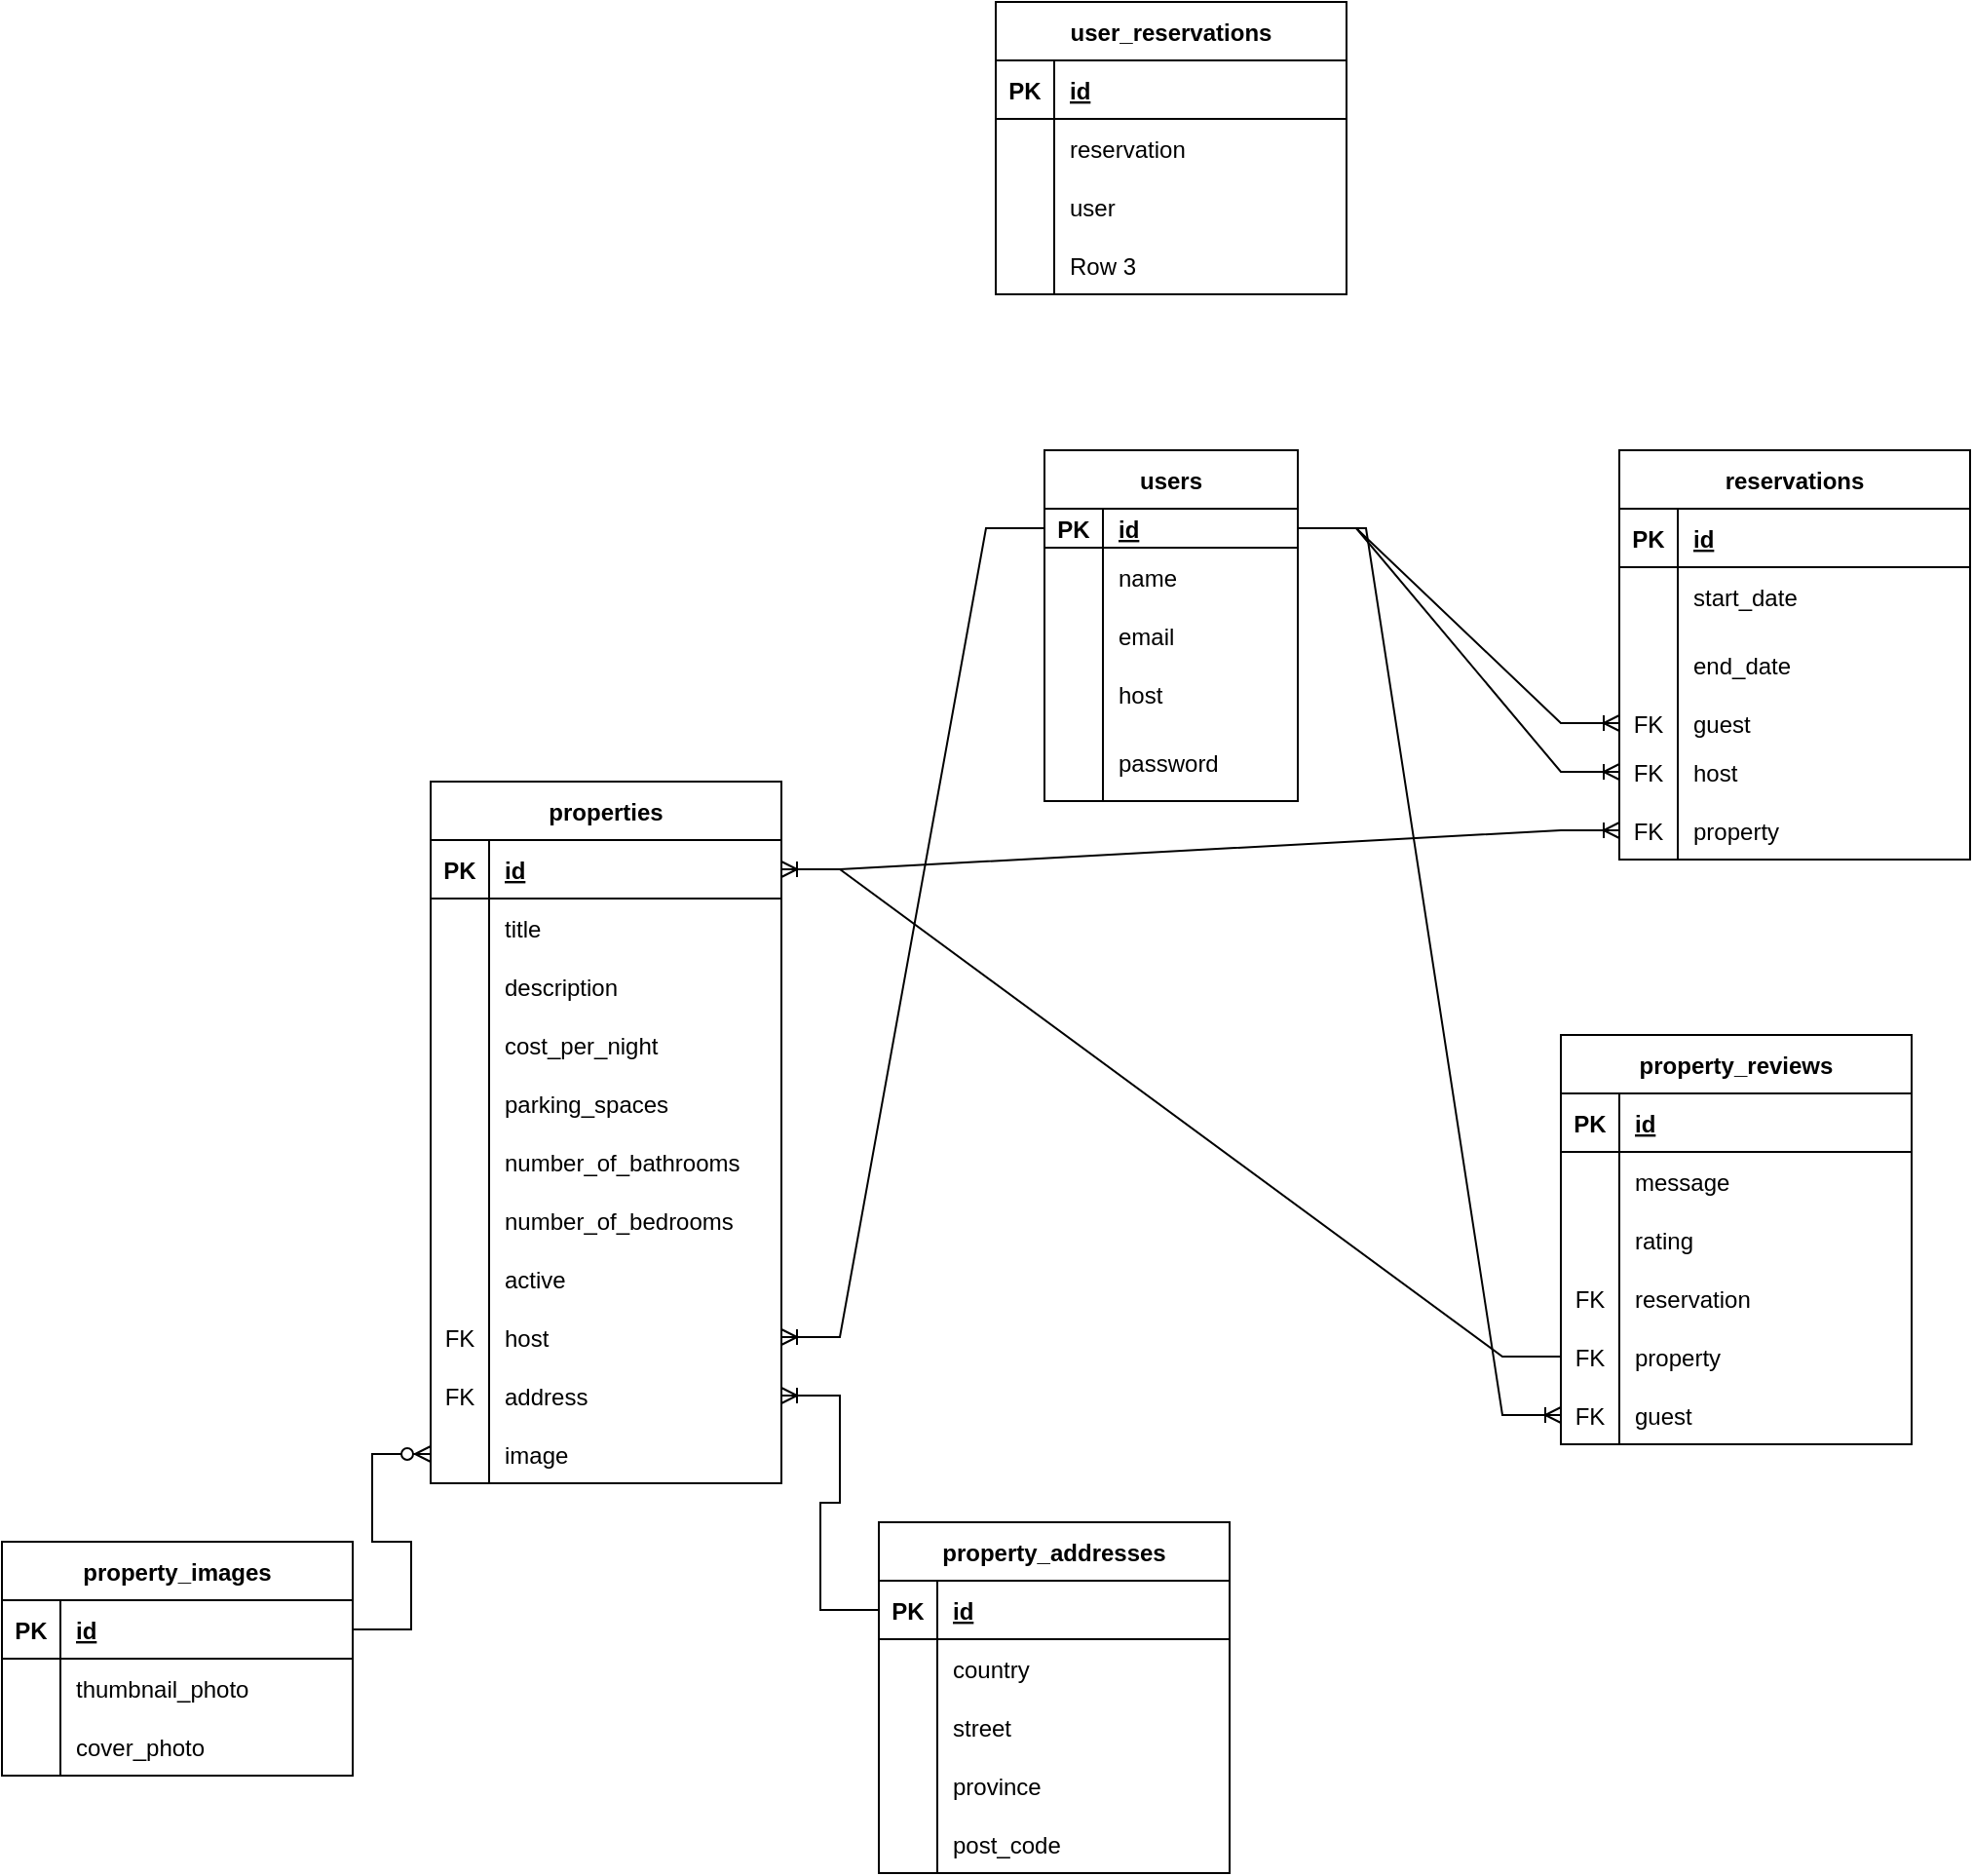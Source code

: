 <mxfile version="20.5.3" type="device"><diagram id="eX7JCJLcCzuVbBFRw2H4" name="Page-1"><mxGraphModel dx="2021" dy="2326" grid="1" gridSize="10" guides="1" tooltips="1" connect="1" arrows="1" fold="1" page="1" pageScale="1" pageWidth="850" pageHeight="1100" math="0" shadow="0"><root><mxCell id="0"/><mxCell id="1" parent="0"/><mxCell id="dVjf5dL2zDHSytchbqfA-2" value="users" style="shape=table;startSize=30;container=1;collapsible=1;childLayout=tableLayout;fixedRows=1;rowLines=0;fontStyle=1;align=center;resizeLast=1;" vertex="1" parent="1"><mxGeometry x="335" y="160" width="130" height="180" as="geometry"/></mxCell><mxCell id="dVjf5dL2zDHSytchbqfA-3" value="" style="shape=tableRow;horizontal=0;startSize=0;swimlaneHead=0;swimlaneBody=0;fillColor=none;collapsible=0;dropTarget=0;points=[[0,0.5],[1,0.5]];portConstraint=eastwest;top=0;left=0;right=0;bottom=1;" vertex="1" parent="dVjf5dL2zDHSytchbqfA-2"><mxGeometry y="30" width="130" height="20" as="geometry"/></mxCell><mxCell id="dVjf5dL2zDHSytchbqfA-4" value="PK" style="shape=partialRectangle;connectable=0;fillColor=none;top=0;left=0;bottom=0;right=0;fontStyle=1;overflow=hidden;" vertex="1" parent="dVjf5dL2zDHSytchbqfA-3"><mxGeometry width="30" height="20" as="geometry"><mxRectangle width="30" height="20" as="alternateBounds"/></mxGeometry></mxCell><mxCell id="dVjf5dL2zDHSytchbqfA-5" value="id" style="shape=partialRectangle;connectable=0;fillColor=none;top=0;left=0;bottom=0;right=0;align=left;spacingLeft=6;fontStyle=5;overflow=hidden;" vertex="1" parent="dVjf5dL2zDHSytchbqfA-3"><mxGeometry x="30" width="100" height="20" as="geometry"><mxRectangle width="100" height="20" as="alternateBounds"/></mxGeometry></mxCell><mxCell id="dVjf5dL2zDHSytchbqfA-6" value="" style="shape=tableRow;horizontal=0;startSize=0;swimlaneHead=0;swimlaneBody=0;fillColor=none;collapsible=0;dropTarget=0;points=[[0,0.5],[1,0.5]];portConstraint=eastwest;top=0;left=0;right=0;bottom=0;" vertex="1" parent="dVjf5dL2zDHSytchbqfA-2"><mxGeometry y="50" width="130" height="30" as="geometry"/></mxCell><mxCell id="dVjf5dL2zDHSytchbqfA-7" value="" style="shape=partialRectangle;connectable=0;fillColor=none;top=0;left=0;bottom=0;right=0;editable=1;overflow=hidden;" vertex="1" parent="dVjf5dL2zDHSytchbqfA-6"><mxGeometry width="30" height="30" as="geometry"><mxRectangle width="30" height="30" as="alternateBounds"/></mxGeometry></mxCell><mxCell id="dVjf5dL2zDHSytchbqfA-8" value="name" style="shape=partialRectangle;connectable=0;fillColor=none;top=0;left=0;bottom=0;right=0;align=left;spacingLeft=6;overflow=hidden;" vertex="1" parent="dVjf5dL2zDHSytchbqfA-6"><mxGeometry x="30" width="100" height="30" as="geometry"><mxRectangle width="100" height="30" as="alternateBounds"/></mxGeometry></mxCell><mxCell id="dVjf5dL2zDHSytchbqfA-9" value="" style="shape=tableRow;horizontal=0;startSize=0;swimlaneHead=0;swimlaneBody=0;fillColor=none;collapsible=0;dropTarget=0;points=[[0,0.5],[1,0.5]];portConstraint=eastwest;top=0;left=0;right=0;bottom=0;" vertex="1" parent="dVjf5dL2zDHSytchbqfA-2"><mxGeometry y="80" width="130" height="30" as="geometry"/></mxCell><mxCell id="dVjf5dL2zDHSytchbqfA-10" value="" style="shape=partialRectangle;connectable=0;fillColor=none;top=0;left=0;bottom=0;right=0;editable=1;overflow=hidden;" vertex="1" parent="dVjf5dL2zDHSytchbqfA-9"><mxGeometry width="30" height="30" as="geometry"><mxRectangle width="30" height="30" as="alternateBounds"/></mxGeometry></mxCell><mxCell id="dVjf5dL2zDHSytchbqfA-11" value="email" style="shape=partialRectangle;connectable=0;fillColor=none;top=0;left=0;bottom=0;right=0;align=left;spacingLeft=6;overflow=hidden;" vertex="1" parent="dVjf5dL2zDHSytchbqfA-9"><mxGeometry x="30" width="100" height="30" as="geometry"><mxRectangle width="100" height="30" as="alternateBounds"/></mxGeometry></mxCell><mxCell id="dVjf5dL2zDHSytchbqfA-176" style="shape=tableRow;horizontal=0;startSize=0;swimlaneHead=0;swimlaneBody=0;fillColor=none;collapsible=0;dropTarget=0;points=[[0,0.5],[1,0.5]];portConstraint=eastwest;top=0;left=0;right=0;bottom=0;" vertex="1" parent="dVjf5dL2zDHSytchbqfA-2"><mxGeometry y="110" width="130" height="30" as="geometry"/></mxCell><mxCell id="dVjf5dL2zDHSytchbqfA-177" style="shape=partialRectangle;connectable=0;fillColor=none;top=0;left=0;bottom=0;right=0;editable=1;overflow=hidden;" vertex="1" parent="dVjf5dL2zDHSytchbqfA-176"><mxGeometry width="30" height="30" as="geometry"><mxRectangle width="30" height="30" as="alternateBounds"/></mxGeometry></mxCell><mxCell id="dVjf5dL2zDHSytchbqfA-178" value="host" style="shape=partialRectangle;connectable=0;fillColor=none;top=0;left=0;bottom=0;right=0;align=left;spacingLeft=6;overflow=hidden;" vertex="1" parent="dVjf5dL2zDHSytchbqfA-176"><mxGeometry x="30" width="100" height="30" as="geometry"><mxRectangle width="100" height="30" as="alternateBounds"/></mxGeometry></mxCell><mxCell id="dVjf5dL2zDHSytchbqfA-12" value="" style="shape=tableRow;horizontal=0;startSize=0;swimlaneHead=0;swimlaneBody=0;fillColor=none;collapsible=0;dropTarget=0;points=[[0,0.5],[1,0.5]];portConstraint=eastwest;top=0;left=0;right=0;bottom=0;" vertex="1" parent="dVjf5dL2zDHSytchbqfA-2"><mxGeometry y="140" width="130" height="40" as="geometry"/></mxCell><mxCell id="dVjf5dL2zDHSytchbqfA-13" value="" style="shape=partialRectangle;connectable=0;fillColor=none;top=0;left=0;bottom=0;right=0;editable=1;overflow=hidden;" vertex="1" parent="dVjf5dL2zDHSytchbqfA-12"><mxGeometry width="30" height="40" as="geometry"><mxRectangle width="30" height="40" as="alternateBounds"/></mxGeometry></mxCell><mxCell id="dVjf5dL2zDHSytchbqfA-14" value="password" style="shape=partialRectangle;connectable=0;fillColor=none;top=0;left=0;bottom=0;right=0;align=left;spacingLeft=6;overflow=hidden;" vertex="1" parent="dVjf5dL2zDHSytchbqfA-12"><mxGeometry x="30" width="100" height="40" as="geometry"><mxRectangle width="100" height="40" as="alternateBounds"/></mxGeometry></mxCell><mxCell id="dVjf5dL2zDHSytchbqfA-16" value="properties" style="shape=table;startSize=30;container=1;collapsible=1;childLayout=tableLayout;fixedRows=1;rowLines=0;fontStyle=1;align=center;resizeLast=1;" vertex="1" parent="1"><mxGeometry x="20" y="330" width="180" height="360" as="geometry"><mxRectangle x="290" y="40" width="100" height="30" as="alternateBounds"/></mxGeometry></mxCell><mxCell id="dVjf5dL2zDHSytchbqfA-17" value="" style="shape=tableRow;horizontal=0;startSize=0;swimlaneHead=0;swimlaneBody=0;fillColor=none;collapsible=0;dropTarget=0;points=[[0,0.5],[1,0.5]];portConstraint=eastwest;top=0;left=0;right=0;bottom=1;" vertex="1" parent="dVjf5dL2zDHSytchbqfA-16"><mxGeometry y="30" width="180" height="30" as="geometry"/></mxCell><mxCell id="dVjf5dL2zDHSytchbqfA-18" value="PK" style="shape=partialRectangle;connectable=0;fillColor=none;top=0;left=0;bottom=0;right=0;fontStyle=1;overflow=hidden;" vertex="1" parent="dVjf5dL2zDHSytchbqfA-17"><mxGeometry width="30" height="30" as="geometry"><mxRectangle width="30" height="30" as="alternateBounds"/></mxGeometry></mxCell><mxCell id="dVjf5dL2zDHSytchbqfA-19" value="id" style="shape=partialRectangle;connectable=0;fillColor=none;top=0;left=0;bottom=0;right=0;align=left;spacingLeft=6;fontStyle=5;overflow=hidden;" vertex="1" parent="dVjf5dL2zDHSytchbqfA-17"><mxGeometry x="30" width="150" height="30" as="geometry"><mxRectangle width="150" height="30" as="alternateBounds"/></mxGeometry></mxCell><mxCell id="dVjf5dL2zDHSytchbqfA-20" value="" style="shape=tableRow;horizontal=0;startSize=0;swimlaneHead=0;swimlaneBody=0;fillColor=none;collapsible=0;dropTarget=0;points=[[0,0.5],[1,0.5]];portConstraint=eastwest;top=0;left=0;right=0;bottom=0;" vertex="1" parent="dVjf5dL2zDHSytchbqfA-16"><mxGeometry y="60" width="180" height="30" as="geometry"/></mxCell><mxCell id="dVjf5dL2zDHSytchbqfA-21" value="" style="shape=partialRectangle;connectable=0;fillColor=none;top=0;left=0;bottom=0;right=0;editable=1;overflow=hidden;" vertex="1" parent="dVjf5dL2zDHSytchbqfA-20"><mxGeometry width="30" height="30" as="geometry"><mxRectangle width="30" height="30" as="alternateBounds"/></mxGeometry></mxCell><mxCell id="dVjf5dL2zDHSytchbqfA-22" value="title" style="shape=partialRectangle;connectable=0;fillColor=none;top=0;left=0;bottom=0;right=0;align=left;spacingLeft=6;overflow=hidden;" vertex="1" parent="dVjf5dL2zDHSytchbqfA-20"><mxGeometry x="30" width="150" height="30" as="geometry"><mxRectangle width="150" height="30" as="alternateBounds"/></mxGeometry></mxCell><mxCell id="dVjf5dL2zDHSytchbqfA-23" value="" style="shape=tableRow;horizontal=0;startSize=0;swimlaneHead=0;swimlaneBody=0;fillColor=none;collapsible=0;dropTarget=0;points=[[0,0.5],[1,0.5]];portConstraint=eastwest;top=0;left=0;right=0;bottom=0;" vertex="1" parent="dVjf5dL2zDHSytchbqfA-16"><mxGeometry y="90" width="180" height="30" as="geometry"/></mxCell><mxCell id="dVjf5dL2zDHSytchbqfA-24" value="" style="shape=partialRectangle;connectable=0;fillColor=none;top=0;left=0;bottom=0;right=0;editable=1;overflow=hidden;" vertex="1" parent="dVjf5dL2zDHSytchbqfA-23"><mxGeometry width="30" height="30" as="geometry"><mxRectangle width="30" height="30" as="alternateBounds"/></mxGeometry></mxCell><mxCell id="dVjf5dL2zDHSytchbqfA-25" value="description" style="shape=partialRectangle;connectable=0;fillColor=none;top=0;left=0;bottom=0;right=0;align=left;spacingLeft=6;overflow=hidden;" vertex="1" parent="dVjf5dL2zDHSytchbqfA-23"><mxGeometry x="30" width="150" height="30" as="geometry"><mxRectangle width="150" height="30" as="alternateBounds"/></mxGeometry></mxCell><mxCell id="dVjf5dL2zDHSytchbqfA-26" value="" style="shape=tableRow;horizontal=0;startSize=0;swimlaneHead=0;swimlaneBody=0;fillColor=none;collapsible=0;dropTarget=0;points=[[0,0.5],[1,0.5]];portConstraint=eastwest;top=0;left=0;right=0;bottom=0;" vertex="1" parent="dVjf5dL2zDHSytchbqfA-16"><mxGeometry y="120" width="180" height="30" as="geometry"/></mxCell><mxCell id="dVjf5dL2zDHSytchbqfA-27" value="" style="shape=partialRectangle;connectable=0;fillColor=none;top=0;left=0;bottom=0;right=0;editable=1;overflow=hidden;" vertex="1" parent="dVjf5dL2zDHSytchbqfA-26"><mxGeometry width="30" height="30" as="geometry"><mxRectangle width="30" height="30" as="alternateBounds"/></mxGeometry></mxCell><mxCell id="dVjf5dL2zDHSytchbqfA-28" value="cost_per_night" style="shape=partialRectangle;connectable=0;fillColor=none;top=0;left=0;bottom=0;right=0;align=left;spacingLeft=6;overflow=hidden;" vertex="1" parent="dVjf5dL2zDHSytchbqfA-26"><mxGeometry x="30" width="150" height="30" as="geometry"><mxRectangle width="150" height="30" as="alternateBounds"/></mxGeometry></mxCell><mxCell id="dVjf5dL2zDHSytchbqfA-116" style="shape=tableRow;horizontal=0;startSize=0;swimlaneHead=0;swimlaneBody=0;fillColor=none;collapsible=0;dropTarget=0;points=[[0,0.5],[1,0.5]];portConstraint=eastwest;top=0;left=0;right=0;bottom=0;" vertex="1" parent="dVjf5dL2zDHSytchbqfA-16"><mxGeometry y="150" width="180" height="30" as="geometry"/></mxCell><mxCell id="dVjf5dL2zDHSytchbqfA-117" style="shape=partialRectangle;connectable=0;fillColor=none;top=0;left=0;bottom=0;right=0;editable=1;overflow=hidden;" vertex="1" parent="dVjf5dL2zDHSytchbqfA-116"><mxGeometry width="30" height="30" as="geometry"><mxRectangle width="30" height="30" as="alternateBounds"/></mxGeometry></mxCell><mxCell id="dVjf5dL2zDHSytchbqfA-118" value="parking_spaces" style="shape=partialRectangle;connectable=0;fillColor=none;top=0;left=0;bottom=0;right=0;align=left;spacingLeft=6;overflow=hidden;" vertex="1" parent="dVjf5dL2zDHSytchbqfA-116"><mxGeometry x="30" width="150" height="30" as="geometry"><mxRectangle width="150" height="30" as="alternateBounds"/></mxGeometry></mxCell><mxCell id="dVjf5dL2zDHSytchbqfA-119" style="shape=tableRow;horizontal=0;startSize=0;swimlaneHead=0;swimlaneBody=0;fillColor=none;collapsible=0;dropTarget=0;points=[[0,0.5],[1,0.5]];portConstraint=eastwest;top=0;left=0;right=0;bottom=0;" vertex="1" parent="dVjf5dL2zDHSytchbqfA-16"><mxGeometry y="180" width="180" height="30" as="geometry"/></mxCell><mxCell id="dVjf5dL2zDHSytchbqfA-120" style="shape=partialRectangle;connectable=0;fillColor=none;top=0;left=0;bottom=0;right=0;editable=1;overflow=hidden;" vertex="1" parent="dVjf5dL2zDHSytchbqfA-119"><mxGeometry width="30" height="30" as="geometry"><mxRectangle width="30" height="30" as="alternateBounds"/></mxGeometry></mxCell><mxCell id="dVjf5dL2zDHSytchbqfA-121" value="number_of_bathrooms" style="shape=partialRectangle;connectable=0;fillColor=none;top=0;left=0;bottom=0;right=0;align=left;spacingLeft=6;overflow=hidden;" vertex="1" parent="dVjf5dL2zDHSytchbqfA-119"><mxGeometry x="30" width="150" height="30" as="geometry"><mxRectangle width="150" height="30" as="alternateBounds"/></mxGeometry></mxCell><mxCell id="dVjf5dL2zDHSytchbqfA-122" style="shape=tableRow;horizontal=0;startSize=0;swimlaneHead=0;swimlaneBody=0;fillColor=none;collapsible=0;dropTarget=0;points=[[0,0.5],[1,0.5]];portConstraint=eastwest;top=0;left=0;right=0;bottom=0;" vertex="1" parent="dVjf5dL2zDHSytchbqfA-16"><mxGeometry y="210" width="180" height="30" as="geometry"/></mxCell><mxCell id="dVjf5dL2zDHSytchbqfA-123" style="shape=partialRectangle;connectable=0;fillColor=none;top=0;left=0;bottom=0;right=0;editable=1;overflow=hidden;" vertex="1" parent="dVjf5dL2zDHSytchbqfA-122"><mxGeometry width="30" height="30" as="geometry"><mxRectangle width="30" height="30" as="alternateBounds"/></mxGeometry></mxCell><mxCell id="dVjf5dL2zDHSytchbqfA-124" value="number_of_bedrooms" style="shape=partialRectangle;connectable=0;fillColor=none;top=0;left=0;bottom=0;right=0;align=left;spacingLeft=6;overflow=hidden;" vertex="1" parent="dVjf5dL2zDHSytchbqfA-122"><mxGeometry x="30" width="150" height="30" as="geometry"><mxRectangle width="150" height="30" as="alternateBounds"/></mxGeometry></mxCell><mxCell id="dVjf5dL2zDHSytchbqfA-160" style="shape=tableRow;horizontal=0;startSize=0;swimlaneHead=0;swimlaneBody=0;fillColor=none;collapsible=0;dropTarget=0;points=[[0,0.5],[1,0.5]];portConstraint=eastwest;top=0;left=0;right=0;bottom=0;" vertex="1" parent="dVjf5dL2zDHSytchbqfA-16"><mxGeometry y="240" width="180" height="30" as="geometry"/></mxCell><mxCell id="dVjf5dL2zDHSytchbqfA-161" style="shape=partialRectangle;connectable=0;fillColor=none;top=0;left=0;bottom=0;right=0;editable=1;overflow=hidden;" vertex="1" parent="dVjf5dL2zDHSytchbqfA-160"><mxGeometry width="30" height="30" as="geometry"><mxRectangle width="30" height="30" as="alternateBounds"/></mxGeometry></mxCell><mxCell id="dVjf5dL2zDHSytchbqfA-162" value="active" style="shape=partialRectangle;connectable=0;fillColor=none;top=0;left=0;bottom=0;right=0;align=left;spacingLeft=6;overflow=hidden;" vertex="1" parent="dVjf5dL2zDHSytchbqfA-160"><mxGeometry x="30" width="150" height="30" as="geometry"><mxRectangle width="150" height="30" as="alternateBounds"/></mxGeometry></mxCell><mxCell id="dVjf5dL2zDHSytchbqfA-203" style="shape=tableRow;horizontal=0;startSize=0;swimlaneHead=0;swimlaneBody=0;fillColor=none;collapsible=0;dropTarget=0;points=[[0,0.5],[1,0.5]];portConstraint=eastwest;top=0;left=0;right=0;bottom=0;" vertex="1" parent="dVjf5dL2zDHSytchbqfA-16"><mxGeometry y="270" width="180" height="30" as="geometry"/></mxCell><mxCell id="dVjf5dL2zDHSytchbqfA-204" value="FK" style="shape=partialRectangle;connectable=0;fillColor=none;top=0;left=0;bottom=0;right=0;editable=1;overflow=hidden;" vertex="1" parent="dVjf5dL2zDHSytchbqfA-203"><mxGeometry width="30" height="30" as="geometry"><mxRectangle width="30" height="30" as="alternateBounds"/></mxGeometry></mxCell><mxCell id="dVjf5dL2zDHSytchbqfA-205" value="host" style="shape=partialRectangle;connectable=0;fillColor=none;top=0;left=0;bottom=0;right=0;align=left;spacingLeft=6;overflow=hidden;" vertex="1" parent="dVjf5dL2zDHSytchbqfA-203"><mxGeometry x="30" width="150" height="30" as="geometry"><mxRectangle width="150" height="30" as="alternateBounds"/></mxGeometry></mxCell><mxCell id="dVjf5dL2zDHSytchbqfA-215" style="shape=tableRow;horizontal=0;startSize=0;swimlaneHead=0;swimlaneBody=0;fillColor=none;collapsible=0;dropTarget=0;points=[[0,0.5],[1,0.5]];portConstraint=eastwest;top=0;left=0;right=0;bottom=0;" vertex="1" parent="dVjf5dL2zDHSytchbqfA-16"><mxGeometry y="300" width="180" height="30" as="geometry"/></mxCell><mxCell id="dVjf5dL2zDHSytchbqfA-216" value="FK" style="shape=partialRectangle;connectable=0;fillColor=none;top=0;left=0;bottom=0;right=0;editable=1;overflow=hidden;" vertex="1" parent="dVjf5dL2zDHSytchbqfA-215"><mxGeometry width="30" height="30" as="geometry"><mxRectangle width="30" height="30" as="alternateBounds"/></mxGeometry></mxCell><mxCell id="dVjf5dL2zDHSytchbqfA-217" value="address" style="shape=partialRectangle;connectable=0;fillColor=none;top=0;left=0;bottom=0;right=0;align=left;spacingLeft=6;overflow=hidden;" vertex="1" parent="dVjf5dL2zDHSytchbqfA-215"><mxGeometry x="30" width="150" height="30" as="geometry"><mxRectangle width="150" height="30" as="alternateBounds"/></mxGeometry></mxCell><mxCell id="dVjf5dL2zDHSytchbqfA-255" style="shape=tableRow;horizontal=0;startSize=0;swimlaneHead=0;swimlaneBody=0;fillColor=none;collapsible=0;dropTarget=0;points=[[0,0.5],[1,0.5]];portConstraint=eastwest;top=0;left=0;right=0;bottom=0;" vertex="1" parent="dVjf5dL2zDHSytchbqfA-16"><mxGeometry y="330" width="180" height="30" as="geometry"/></mxCell><mxCell id="dVjf5dL2zDHSytchbqfA-256" style="shape=partialRectangle;connectable=0;fillColor=none;top=0;left=0;bottom=0;right=0;editable=1;overflow=hidden;" vertex="1" parent="dVjf5dL2zDHSytchbqfA-255"><mxGeometry width="30" height="30" as="geometry"><mxRectangle width="30" height="30" as="alternateBounds"/></mxGeometry></mxCell><mxCell id="dVjf5dL2zDHSytchbqfA-257" value="image" style="shape=partialRectangle;connectable=0;fillColor=none;top=0;left=0;bottom=0;right=0;align=left;spacingLeft=6;overflow=hidden;" vertex="1" parent="dVjf5dL2zDHSytchbqfA-255"><mxGeometry x="30" width="150" height="30" as="geometry"><mxRectangle width="150" height="30" as="alternateBounds"/></mxGeometry></mxCell><mxCell id="dVjf5dL2zDHSytchbqfA-29" value="reservations" style="shape=table;startSize=30;container=1;collapsible=1;childLayout=tableLayout;fixedRows=1;rowLines=0;fontStyle=1;align=center;resizeLast=1;" vertex="1" parent="1"><mxGeometry x="630" y="160" width="180" height="210" as="geometry"/></mxCell><mxCell id="dVjf5dL2zDHSytchbqfA-30" value="" style="shape=tableRow;horizontal=0;startSize=0;swimlaneHead=0;swimlaneBody=0;fillColor=none;collapsible=0;dropTarget=0;points=[[0,0.5],[1,0.5]];portConstraint=eastwest;top=0;left=0;right=0;bottom=1;" vertex="1" parent="dVjf5dL2zDHSytchbqfA-29"><mxGeometry y="30" width="180" height="30" as="geometry"/></mxCell><mxCell id="dVjf5dL2zDHSytchbqfA-31" value="PK" style="shape=partialRectangle;connectable=0;fillColor=none;top=0;left=0;bottom=0;right=0;fontStyle=1;overflow=hidden;" vertex="1" parent="dVjf5dL2zDHSytchbqfA-30"><mxGeometry width="30" height="30" as="geometry"><mxRectangle width="30" height="30" as="alternateBounds"/></mxGeometry></mxCell><mxCell id="dVjf5dL2zDHSytchbqfA-32" value="id" style="shape=partialRectangle;connectable=0;fillColor=none;top=0;left=0;bottom=0;right=0;align=left;spacingLeft=6;fontStyle=5;overflow=hidden;" vertex="1" parent="dVjf5dL2zDHSytchbqfA-30"><mxGeometry x="30" width="150" height="30" as="geometry"><mxRectangle width="150" height="30" as="alternateBounds"/></mxGeometry></mxCell><mxCell id="dVjf5dL2zDHSytchbqfA-33" value="" style="shape=tableRow;horizontal=0;startSize=0;swimlaneHead=0;swimlaneBody=0;fillColor=none;collapsible=0;dropTarget=0;points=[[0,0.5],[1,0.5]];portConstraint=eastwest;top=0;left=0;right=0;bottom=0;" vertex="1" parent="dVjf5dL2zDHSytchbqfA-29"><mxGeometry y="60" width="180" height="30" as="geometry"/></mxCell><mxCell id="dVjf5dL2zDHSytchbqfA-34" value="" style="shape=partialRectangle;connectable=0;fillColor=none;top=0;left=0;bottom=0;right=0;editable=1;overflow=hidden;" vertex="1" parent="dVjf5dL2zDHSytchbqfA-33"><mxGeometry width="30" height="30" as="geometry"><mxRectangle width="30" height="30" as="alternateBounds"/></mxGeometry></mxCell><mxCell id="dVjf5dL2zDHSytchbqfA-35" value="start_date" style="shape=partialRectangle;connectable=0;fillColor=none;top=0;left=0;bottom=0;right=0;align=left;spacingLeft=6;overflow=hidden;" vertex="1" parent="dVjf5dL2zDHSytchbqfA-33"><mxGeometry x="30" width="150" height="30" as="geometry"><mxRectangle width="150" height="30" as="alternateBounds"/></mxGeometry></mxCell><mxCell id="dVjf5dL2zDHSytchbqfA-36" value="" style="shape=tableRow;horizontal=0;startSize=0;swimlaneHead=0;swimlaneBody=0;fillColor=none;collapsible=0;dropTarget=0;points=[[0,0.5],[1,0.5]];portConstraint=eastwest;top=0;left=0;right=0;bottom=0;" vertex="1" parent="dVjf5dL2zDHSytchbqfA-29"><mxGeometry y="90" width="180" height="40" as="geometry"/></mxCell><mxCell id="dVjf5dL2zDHSytchbqfA-37" value="" style="shape=partialRectangle;connectable=0;fillColor=none;top=0;left=0;bottom=0;right=0;editable=1;overflow=hidden;" vertex="1" parent="dVjf5dL2zDHSytchbqfA-36"><mxGeometry width="30" height="40" as="geometry"><mxRectangle width="30" height="40" as="alternateBounds"/></mxGeometry></mxCell><mxCell id="dVjf5dL2zDHSytchbqfA-38" value="end_date" style="shape=partialRectangle;connectable=0;fillColor=none;top=0;left=0;bottom=0;right=0;align=left;spacingLeft=6;overflow=hidden;" vertex="1" parent="dVjf5dL2zDHSytchbqfA-36"><mxGeometry x="30" width="150" height="40" as="geometry"><mxRectangle width="150" height="40" as="alternateBounds"/></mxGeometry></mxCell><mxCell id="dVjf5dL2zDHSytchbqfA-39" value="" style="shape=tableRow;horizontal=0;startSize=0;swimlaneHead=0;swimlaneBody=0;fillColor=none;collapsible=0;dropTarget=0;points=[[0,0.5],[1,0.5]];portConstraint=eastwest;top=0;left=0;right=0;bottom=0;" vertex="1" parent="dVjf5dL2zDHSytchbqfA-29"><mxGeometry y="130" width="180" height="20" as="geometry"/></mxCell><mxCell id="dVjf5dL2zDHSytchbqfA-40" value="FK" style="shape=partialRectangle;connectable=0;fillColor=none;top=0;left=0;bottom=0;right=0;editable=1;overflow=hidden;" vertex="1" parent="dVjf5dL2zDHSytchbqfA-39"><mxGeometry width="30" height="20" as="geometry"><mxRectangle width="30" height="20" as="alternateBounds"/></mxGeometry></mxCell><mxCell id="dVjf5dL2zDHSytchbqfA-41" value="guest" style="shape=partialRectangle;connectable=0;fillColor=none;top=0;left=0;bottom=0;right=0;align=left;spacingLeft=6;overflow=hidden;" vertex="1" parent="dVjf5dL2zDHSytchbqfA-39"><mxGeometry x="30" width="150" height="20" as="geometry"><mxRectangle width="150" height="20" as="alternateBounds"/></mxGeometry></mxCell><mxCell id="dVjf5dL2zDHSytchbqfA-209" style="shape=tableRow;horizontal=0;startSize=0;swimlaneHead=0;swimlaneBody=0;fillColor=none;collapsible=0;dropTarget=0;points=[[0,0.5],[1,0.5]];portConstraint=eastwest;top=0;left=0;right=0;bottom=0;" vertex="1" parent="dVjf5dL2zDHSytchbqfA-29"><mxGeometry y="150" width="180" height="30" as="geometry"/></mxCell><mxCell id="dVjf5dL2zDHSytchbqfA-210" value="FK" style="shape=partialRectangle;connectable=0;fillColor=none;top=0;left=0;bottom=0;right=0;editable=1;overflow=hidden;" vertex="1" parent="dVjf5dL2zDHSytchbqfA-209"><mxGeometry width="30" height="30" as="geometry"><mxRectangle width="30" height="30" as="alternateBounds"/></mxGeometry></mxCell><mxCell id="dVjf5dL2zDHSytchbqfA-211" value="host" style="shape=partialRectangle;connectable=0;fillColor=none;top=0;left=0;bottom=0;right=0;align=left;spacingLeft=6;overflow=hidden;" vertex="1" parent="dVjf5dL2zDHSytchbqfA-209"><mxGeometry x="30" width="150" height="30" as="geometry"><mxRectangle width="150" height="30" as="alternateBounds"/></mxGeometry></mxCell><mxCell id="dVjf5dL2zDHSytchbqfA-212" style="shape=tableRow;horizontal=0;startSize=0;swimlaneHead=0;swimlaneBody=0;fillColor=none;collapsible=0;dropTarget=0;points=[[0,0.5],[1,0.5]];portConstraint=eastwest;top=0;left=0;right=0;bottom=0;" vertex="1" parent="dVjf5dL2zDHSytchbqfA-29"><mxGeometry y="180" width="180" height="30" as="geometry"/></mxCell><mxCell id="dVjf5dL2zDHSytchbqfA-213" value="FK" style="shape=partialRectangle;connectable=0;fillColor=none;top=0;left=0;bottom=0;right=0;editable=1;overflow=hidden;" vertex="1" parent="dVjf5dL2zDHSytchbqfA-212"><mxGeometry width="30" height="30" as="geometry"><mxRectangle width="30" height="30" as="alternateBounds"/></mxGeometry></mxCell><mxCell id="dVjf5dL2zDHSytchbqfA-214" value="property" style="shape=partialRectangle;connectable=0;fillColor=none;top=0;left=0;bottom=0;right=0;align=left;spacingLeft=6;overflow=hidden;" vertex="1" parent="dVjf5dL2zDHSytchbqfA-212"><mxGeometry x="30" width="150" height="30" as="geometry"><mxRectangle width="150" height="30" as="alternateBounds"/></mxGeometry></mxCell><mxCell id="dVjf5dL2zDHSytchbqfA-42" value="property_reviews" style="shape=table;startSize=30;container=1;collapsible=1;childLayout=tableLayout;fixedRows=1;rowLines=0;fontStyle=1;align=center;resizeLast=1;" vertex="1" parent="1"><mxGeometry x="600" y="460" width="180" height="210" as="geometry"/></mxCell><mxCell id="dVjf5dL2zDHSytchbqfA-43" value="" style="shape=tableRow;horizontal=0;startSize=0;swimlaneHead=0;swimlaneBody=0;fillColor=none;collapsible=0;dropTarget=0;points=[[0,0.5],[1,0.5]];portConstraint=eastwest;top=0;left=0;right=0;bottom=1;" vertex="1" parent="dVjf5dL2zDHSytchbqfA-42"><mxGeometry y="30" width="180" height="30" as="geometry"/></mxCell><mxCell id="dVjf5dL2zDHSytchbqfA-44" value="PK" style="shape=partialRectangle;connectable=0;fillColor=none;top=0;left=0;bottom=0;right=0;fontStyle=1;overflow=hidden;" vertex="1" parent="dVjf5dL2zDHSytchbqfA-43"><mxGeometry width="30" height="30" as="geometry"><mxRectangle width="30" height="30" as="alternateBounds"/></mxGeometry></mxCell><mxCell id="dVjf5dL2zDHSytchbqfA-45" value="id" style="shape=partialRectangle;connectable=0;fillColor=none;top=0;left=0;bottom=0;right=0;align=left;spacingLeft=6;fontStyle=5;overflow=hidden;" vertex="1" parent="dVjf5dL2zDHSytchbqfA-43"><mxGeometry x="30" width="150" height="30" as="geometry"><mxRectangle width="150" height="30" as="alternateBounds"/></mxGeometry></mxCell><mxCell id="dVjf5dL2zDHSytchbqfA-46" value="" style="shape=tableRow;horizontal=0;startSize=0;swimlaneHead=0;swimlaneBody=0;fillColor=none;collapsible=0;dropTarget=0;points=[[0,0.5],[1,0.5]];portConstraint=eastwest;top=0;left=0;right=0;bottom=0;" vertex="1" parent="dVjf5dL2zDHSytchbqfA-42"><mxGeometry y="60" width="180" height="30" as="geometry"/></mxCell><mxCell id="dVjf5dL2zDHSytchbqfA-47" value="" style="shape=partialRectangle;connectable=0;fillColor=none;top=0;left=0;bottom=0;right=0;editable=1;overflow=hidden;" vertex="1" parent="dVjf5dL2zDHSytchbqfA-46"><mxGeometry width="30" height="30" as="geometry"><mxRectangle width="30" height="30" as="alternateBounds"/></mxGeometry></mxCell><mxCell id="dVjf5dL2zDHSytchbqfA-48" value="message" style="shape=partialRectangle;connectable=0;fillColor=none;top=0;left=0;bottom=0;right=0;align=left;spacingLeft=6;overflow=hidden;" vertex="1" parent="dVjf5dL2zDHSytchbqfA-46"><mxGeometry x="30" width="150" height="30" as="geometry"><mxRectangle width="150" height="30" as="alternateBounds"/></mxGeometry></mxCell><mxCell id="dVjf5dL2zDHSytchbqfA-49" value="" style="shape=tableRow;horizontal=0;startSize=0;swimlaneHead=0;swimlaneBody=0;fillColor=none;collapsible=0;dropTarget=0;points=[[0,0.5],[1,0.5]];portConstraint=eastwest;top=0;left=0;right=0;bottom=0;" vertex="1" parent="dVjf5dL2zDHSytchbqfA-42"><mxGeometry y="90" width="180" height="30" as="geometry"/></mxCell><mxCell id="dVjf5dL2zDHSytchbqfA-50" value="" style="shape=partialRectangle;connectable=0;fillColor=none;top=0;left=0;bottom=0;right=0;editable=1;overflow=hidden;" vertex="1" parent="dVjf5dL2zDHSytchbqfA-49"><mxGeometry width="30" height="30" as="geometry"><mxRectangle width="30" height="30" as="alternateBounds"/></mxGeometry></mxCell><mxCell id="dVjf5dL2zDHSytchbqfA-51" value="rating" style="shape=partialRectangle;connectable=0;fillColor=none;top=0;left=0;bottom=0;right=0;align=left;spacingLeft=6;overflow=hidden;" vertex="1" parent="dVjf5dL2zDHSytchbqfA-49"><mxGeometry x="30" width="150" height="30" as="geometry"><mxRectangle width="150" height="30" as="alternateBounds"/></mxGeometry></mxCell><mxCell id="dVjf5dL2zDHSytchbqfA-52" value="" style="shape=tableRow;horizontal=0;startSize=0;swimlaneHead=0;swimlaneBody=0;fillColor=none;collapsible=0;dropTarget=0;points=[[0,0.5],[1,0.5]];portConstraint=eastwest;top=0;left=0;right=0;bottom=0;" vertex="1" parent="dVjf5dL2zDHSytchbqfA-42"><mxGeometry y="120" width="180" height="30" as="geometry"/></mxCell><mxCell id="dVjf5dL2zDHSytchbqfA-53" value="FK" style="shape=partialRectangle;connectable=0;fillColor=none;top=0;left=0;bottom=0;right=0;editable=1;overflow=hidden;" vertex="1" parent="dVjf5dL2zDHSytchbqfA-52"><mxGeometry width="30" height="30" as="geometry"><mxRectangle width="30" height="30" as="alternateBounds"/></mxGeometry></mxCell><mxCell id="dVjf5dL2zDHSytchbqfA-54" value="reservation" style="shape=partialRectangle;connectable=0;fillColor=none;top=0;left=0;bottom=0;right=0;align=left;spacingLeft=6;overflow=hidden;" vertex="1" parent="dVjf5dL2zDHSytchbqfA-52"><mxGeometry x="30" width="150" height="30" as="geometry"><mxRectangle width="150" height="30" as="alternateBounds"/></mxGeometry></mxCell><mxCell id="dVjf5dL2zDHSytchbqfA-218" style="shape=tableRow;horizontal=0;startSize=0;swimlaneHead=0;swimlaneBody=0;fillColor=none;collapsible=0;dropTarget=0;points=[[0,0.5],[1,0.5]];portConstraint=eastwest;top=0;left=0;right=0;bottom=0;" vertex="1" parent="dVjf5dL2zDHSytchbqfA-42"><mxGeometry y="150" width="180" height="30" as="geometry"/></mxCell><mxCell id="dVjf5dL2zDHSytchbqfA-219" value="FK" style="shape=partialRectangle;connectable=0;fillColor=none;top=0;left=0;bottom=0;right=0;editable=1;overflow=hidden;" vertex="1" parent="dVjf5dL2zDHSytchbqfA-218"><mxGeometry width="30" height="30" as="geometry"><mxRectangle width="30" height="30" as="alternateBounds"/></mxGeometry></mxCell><mxCell id="dVjf5dL2zDHSytchbqfA-220" value="property" style="shape=partialRectangle;connectable=0;fillColor=none;top=0;left=0;bottom=0;right=0;align=left;spacingLeft=6;overflow=hidden;" vertex="1" parent="dVjf5dL2zDHSytchbqfA-218"><mxGeometry x="30" width="150" height="30" as="geometry"><mxRectangle width="150" height="30" as="alternateBounds"/></mxGeometry></mxCell><mxCell id="dVjf5dL2zDHSytchbqfA-221" style="shape=tableRow;horizontal=0;startSize=0;swimlaneHead=0;swimlaneBody=0;fillColor=none;collapsible=0;dropTarget=0;points=[[0,0.5],[1,0.5]];portConstraint=eastwest;top=0;left=0;right=0;bottom=0;" vertex="1" parent="dVjf5dL2zDHSytchbqfA-42"><mxGeometry y="180" width="180" height="30" as="geometry"/></mxCell><mxCell id="dVjf5dL2zDHSytchbqfA-222" value="FK" style="shape=partialRectangle;connectable=0;fillColor=none;top=0;left=0;bottom=0;right=0;editable=1;overflow=hidden;" vertex="1" parent="dVjf5dL2zDHSytchbqfA-221"><mxGeometry width="30" height="30" as="geometry"><mxRectangle width="30" height="30" as="alternateBounds"/></mxGeometry></mxCell><mxCell id="dVjf5dL2zDHSytchbqfA-223" value="guest" style="shape=partialRectangle;connectable=0;fillColor=none;top=0;left=0;bottom=0;right=0;align=left;spacingLeft=6;overflow=hidden;" vertex="1" parent="dVjf5dL2zDHSytchbqfA-221"><mxGeometry x="30" width="150" height="30" as="geometry"><mxRectangle width="150" height="30" as="alternateBounds"/></mxGeometry></mxCell><mxCell id="dVjf5dL2zDHSytchbqfA-131" value="property_images" style="shape=table;startSize=30;container=1;collapsible=1;childLayout=tableLayout;fixedRows=1;rowLines=0;fontStyle=1;align=center;resizeLast=1;sketch=0;" vertex="1" parent="1"><mxGeometry x="-200" y="720" width="180" height="120" as="geometry"/></mxCell><mxCell id="dVjf5dL2zDHSytchbqfA-132" value="" style="shape=tableRow;horizontal=0;startSize=0;swimlaneHead=0;swimlaneBody=0;fillColor=none;collapsible=0;dropTarget=0;points=[[0,0.5],[1,0.5]];portConstraint=eastwest;top=0;left=0;right=0;bottom=1;sketch=0;" vertex="1" parent="dVjf5dL2zDHSytchbqfA-131"><mxGeometry y="30" width="180" height="30" as="geometry"/></mxCell><mxCell id="dVjf5dL2zDHSytchbqfA-133" value="PK" style="shape=partialRectangle;connectable=0;fillColor=none;top=0;left=0;bottom=0;right=0;fontStyle=1;overflow=hidden;sketch=0;" vertex="1" parent="dVjf5dL2zDHSytchbqfA-132"><mxGeometry width="30" height="30" as="geometry"><mxRectangle width="30" height="30" as="alternateBounds"/></mxGeometry></mxCell><mxCell id="dVjf5dL2zDHSytchbqfA-134" value="id" style="shape=partialRectangle;connectable=0;fillColor=none;top=0;left=0;bottom=0;right=0;align=left;spacingLeft=6;fontStyle=5;overflow=hidden;sketch=0;" vertex="1" parent="dVjf5dL2zDHSytchbqfA-132"><mxGeometry x="30" width="150" height="30" as="geometry"><mxRectangle width="150" height="30" as="alternateBounds"/></mxGeometry></mxCell><mxCell id="dVjf5dL2zDHSytchbqfA-135" value="" style="shape=tableRow;horizontal=0;startSize=0;swimlaneHead=0;swimlaneBody=0;fillColor=none;collapsible=0;dropTarget=0;points=[[0,0.5],[1,0.5]];portConstraint=eastwest;top=0;left=0;right=0;bottom=0;sketch=0;" vertex="1" parent="dVjf5dL2zDHSytchbqfA-131"><mxGeometry y="60" width="180" height="30" as="geometry"/></mxCell><mxCell id="dVjf5dL2zDHSytchbqfA-136" value="" style="shape=partialRectangle;connectable=0;fillColor=none;top=0;left=0;bottom=0;right=0;editable=1;overflow=hidden;sketch=0;" vertex="1" parent="dVjf5dL2zDHSytchbqfA-135"><mxGeometry width="30" height="30" as="geometry"><mxRectangle width="30" height="30" as="alternateBounds"/></mxGeometry></mxCell><mxCell id="dVjf5dL2zDHSytchbqfA-137" value="thumbnail_photo" style="shape=partialRectangle;connectable=0;fillColor=none;top=0;left=0;bottom=0;right=0;align=left;spacingLeft=6;overflow=hidden;sketch=0;" vertex="1" parent="dVjf5dL2zDHSytchbqfA-135"><mxGeometry x="30" width="150" height="30" as="geometry"><mxRectangle width="150" height="30" as="alternateBounds"/></mxGeometry></mxCell><mxCell id="dVjf5dL2zDHSytchbqfA-138" value="" style="shape=tableRow;horizontal=0;startSize=0;swimlaneHead=0;swimlaneBody=0;fillColor=none;collapsible=0;dropTarget=0;points=[[0,0.5],[1,0.5]];portConstraint=eastwest;top=0;left=0;right=0;bottom=0;sketch=0;" vertex="1" parent="dVjf5dL2zDHSytchbqfA-131"><mxGeometry y="90" width="180" height="30" as="geometry"/></mxCell><mxCell id="dVjf5dL2zDHSytchbqfA-139" value="" style="shape=partialRectangle;connectable=0;fillColor=none;top=0;left=0;bottom=0;right=0;editable=1;overflow=hidden;sketch=0;" vertex="1" parent="dVjf5dL2zDHSytchbqfA-138"><mxGeometry width="30" height="30" as="geometry"><mxRectangle width="30" height="30" as="alternateBounds"/></mxGeometry></mxCell><mxCell id="dVjf5dL2zDHSytchbqfA-140" value="cover_photo" style="shape=partialRectangle;connectable=0;fillColor=none;top=0;left=0;bottom=0;right=0;align=left;spacingLeft=6;overflow=hidden;sketch=0;" vertex="1" parent="dVjf5dL2zDHSytchbqfA-138"><mxGeometry x="30" width="150" height="30" as="geometry"><mxRectangle width="150" height="30" as="alternateBounds"/></mxGeometry></mxCell><mxCell id="dVjf5dL2zDHSytchbqfA-144" value="property_addresses" style="shape=table;startSize=30;container=1;collapsible=1;childLayout=tableLayout;fixedRows=1;rowLines=0;fontStyle=1;align=center;resizeLast=1;sketch=0;" vertex="1" parent="1"><mxGeometry x="250" y="710" width="180" height="180" as="geometry"/></mxCell><mxCell id="dVjf5dL2zDHSytchbqfA-145" value="" style="shape=tableRow;horizontal=0;startSize=0;swimlaneHead=0;swimlaneBody=0;fillColor=none;collapsible=0;dropTarget=0;points=[[0,0.5],[1,0.5]];portConstraint=eastwest;top=0;left=0;right=0;bottom=1;sketch=0;" vertex="1" parent="dVjf5dL2zDHSytchbqfA-144"><mxGeometry y="30" width="180" height="30" as="geometry"/></mxCell><mxCell id="dVjf5dL2zDHSytchbqfA-146" value="PK" style="shape=partialRectangle;connectable=0;fillColor=none;top=0;left=0;bottom=0;right=0;fontStyle=1;overflow=hidden;sketch=0;" vertex="1" parent="dVjf5dL2zDHSytchbqfA-145"><mxGeometry width="30" height="30" as="geometry"><mxRectangle width="30" height="30" as="alternateBounds"/></mxGeometry></mxCell><mxCell id="dVjf5dL2zDHSytchbqfA-147" value="id" style="shape=partialRectangle;connectable=0;fillColor=none;top=0;left=0;bottom=0;right=0;align=left;spacingLeft=6;fontStyle=5;overflow=hidden;sketch=0;" vertex="1" parent="dVjf5dL2zDHSytchbqfA-145"><mxGeometry x="30" width="150" height="30" as="geometry"><mxRectangle width="150" height="30" as="alternateBounds"/></mxGeometry></mxCell><mxCell id="dVjf5dL2zDHSytchbqfA-148" value="" style="shape=tableRow;horizontal=0;startSize=0;swimlaneHead=0;swimlaneBody=0;fillColor=none;collapsible=0;dropTarget=0;points=[[0,0.5],[1,0.5]];portConstraint=eastwest;top=0;left=0;right=0;bottom=0;sketch=0;" vertex="1" parent="dVjf5dL2zDHSytchbqfA-144"><mxGeometry y="60" width="180" height="30" as="geometry"/></mxCell><mxCell id="dVjf5dL2zDHSytchbqfA-149" value="" style="shape=partialRectangle;connectable=0;fillColor=none;top=0;left=0;bottom=0;right=0;editable=1;overflow=hidden;sketch=0;" vertex="1" parent="dVjf5dL2zDHSytchbqfA-148"><mxGeometry width="30" height="30" as="geometry"><mxRectangle width="30" height="30" as="alternateBounds"/></mxGeometry></mxCell><mxCell id="dVjf5dL2zDHSytchbqfA-150" value="country" style="shape=partialRectangle;connectable=0;fillColor=none;top=0;left=0;bottom=0;right=0;align=left;spacingLeft=6;overflow=hidden;sketch=0;" vertex="1" parent="dVjf5dL2zDHSytchbqfA-148"><mxGeometry x="30" width="150" height="30" as="geometry"><mxRectangle width="150" height="30" as="alternateBounds"/></mxGeometry></mxCell><mxCell id="dVjf5dL2zDHSytchbqfA-151" value="" style="shape=tableRow;horizontal=0;startSize=0;swimlaneHead=0;swimlaneBody=0;fillColor=none;collapsible=0;dropTarget=0;points=[[0,0.5],[1,0.5]];portConstraint=eastwest;top=0;left=0;right=0;bottom=0;sketch=0;" vertex="1" parent="dVjf5dL2zDHSytchbqfA-144"><mxGeometry y="90" width="180" height="30" as="geometry"/></mxCell><mxCell id="dVjf5dL2zDHSytchbqfA-152" value="" style="shape=partialRectangle;connectable=0;fillColor=none;top=0;left=0;bottom=0;right=0;editable=1;overflow=hidden;sketch=0;" vertex="1" parent="dVjf5dL2zDHSytchbqfA-151"><mxGeometry width="30" height="30" as="geometry"><mxRectangle width="30" height="30" as="alternateBounds"/></mxGeometry></mxCell><mxCell id="dVjf5dL2zDHSytchbqfA-153" value="street" style="shape=partialRectangle;connectable=0;fillColor=none;top=0;left=0;bottom=0;right=0;align=left;spacingLeft=6;overflow=hidden;sketch=0;" vertex="1" parent="dVjf5dL2zDHSytchbqfA-151"><mxGeometry x="30" width="150" height="30" as="geometry"><mxRectangle width="150" height="30" as="alternateBounds"/></mxGeometry></mxCell><mxCell id="dVjf5dL2zDHSytchbqfA-154" value="" style="shape=tableRow;horizontal=0;startSize=0;swimlaneHead=0;swimlaneBody=0;fillColor=none;collapsible=0;dropTarget=0;points=[[0,0.5],[1,0.5]];portConstraint=eastwest;top=0;left=0;right=0;bottom=0;sketch=0;" vertex="1" parent="dVjf5dL2zDHSytchbqfA-144"><mxGeometry y="120" width="180" height="30" as="geometry"/></mxCell><mxCell id="dVjf5dL2zDHSytchbqfA-155" value="" style="shape=partialRectangle;connectable=0;fillColor=none;top=0;left=0;bottom=0;right=0;editable=1;overflow=hidden;sketch=0;" vertex="1" parent="dVjf5dL2zDHSytchbqfA-154"><mxGeometry width="30" height="30" as="geometry"><mxRectangle width="30" height="30" as="alternateBounds"/></mxGeometry></mxCell><mxCell id="dVjf5dL2zDHSytchbqfA-156" value="province" style="shape=partialRectangle;connectable=0;fillColor=none;top=0;left=0;bottom=0;right=0;align=left;spacingLeft=6;overflow=hidden;sketch=0;" vertex="1" parent="dVjf5dL2zDHSytchbqfA-154"><mxGeometry x="30" width="150" height="30" as="geometry"><mxRectangle width="150" height="30" as="alternateBounds"/></mxGeometry></mxCell><mxCell id="dVjf5dL2zDHSytchbqfA-157" style="shape=tableRow;horizontal=0;startSize=0;swimlaneHead=0;swimlaneBody=0;fillColor=none;collapsible=0;dropTarget=0;points=[[0,0.5],[1,0.5]];portConstraint=eastwest;top=0;left=0;right=0;bottom=0;sketch=0;" vertex="1" parent="dVjf5dL2zDHSytchbqfA-144"><mxGeometry y="150" width="180" height="30" as="geometry"/></mxCell><mxCell id="dVjf5dL2zDHSytchbqfA-158" style="shape=partialRectangle;connectable=0;fillColor=none;top=0;left=0;bottom=0;right=0;editable=1;overflow=hidden;sketch=0;" vertex="1" parent="dVjf5dL2zDHSytchbqfA-157"><mxGeometry width="30" height="30" as="geometry"><mxRectangle width="30" height="30" as="alternateBounds"/></mxGeometry></mxCell><mxCell id="dVjf5dL2zDHSytchbqfA-159" value="post_code" style="shape=partialRectangle;connectable=0;fillColor=none;top=0;left=0;bottom=0;right=0;align=left;spacingLeft=6;overflow=hidden;sketch=0;" vertex="1" parent="dVjf5dL2zDHSytchbqfA-157"><mxGeometry x="30" width="150" height="30" as="geometry"><mxRectangle width="150" height="30" as="alternateBounds"/></mxGeometry></mxCell><mxCell id="dVjf5dL2zDHSytchbqfA-230" value="user_reservations" style="shape=table;startSize=30;container=1;collapsible=1;childLayout=tableLayout;fixedRows=1;rowLines=0;fontStyle=1;align=center;resizeLast=1;sketch=0;" vertex="1" parent="1"><mxGeometry x="310" y="-70" width="180" height="150" as="geometry"/></mxCell><mxCell id="dVjf5dL2zDHSytchbqfA-231" value="" style="shape=tableRow;horizontal=0;startSize=0;swimlaneHead=0;swimlaneBody=0;fillColor=none;collapsible=0;dropTarget=0;points=[[0,0.5],[1,0.5]];portConstraint=eastwest;top=0;left=0;right=0;bottom=1;sketch=0;" vertex="1" parent="dVjf5dL2zDHSytchbqfA-230"><mxGeometry y="30" width="180" height="30" as="geometry"/></mxCell><mxCell id="dVjf5dL2zDHSytchbqfA-232" value="PK" style="shape=partialRectangle;connectable=0;fillColor=none;top=0;left=0;bottom=0;right=0;fontStyle=1;overflow=hidden;sketch=0;" vertex="1" parent="dVjf5dL2zDHSytchbqfA-231"><mxGeometry width="30" height="30" as="geometry"><mxRectangle width="30" height="30" as="alternateBounds"/></mxGeometry></mxCell><mxCell id="dVjf5dL2zDHSytchbqfA-233" value="id" style="shape=partialRectangle;connectable=0;fillColor=none;top=0;left=0;bottom=0;right=0;align=left;spacingLeft=6;fontStyle=5;overflow=hidden;sketch=0;" vertex="1" parent="dVjf5dL2zDHSytchbqfA-231"><mxGeometry x="30" width="150" height="30" as="geometry"><mxRectangle width="150" height="30" as="alternateBounds"/></mxGeometry></mxCell><mxCell id="dVjf5dL2zDHSytchbqfA-234" value="" style="shape=tableRow;horizontal=0;startSize=0;swimlaneHead=0;swimlaneBody=0;fillColor=none;collapsible=0;dropTarget=0;points=[[0,0.5],[1,0.5]];portConstraint=eastwest;top=0;left=0;right=0;bottom=0;sketch=0;" vertex="1" parent="dVjf5dL2zDHSytchbqfA-230"><mxGeometry y="60" width="180" height="30" as="geometry"/></mxCell><mxCell id="dVjf5dL2zDHSytchbqfA-235" value="" style="shape=partialRectangle;connectable=0;fillColor=none;top=0;left=0;bottom=0;right=0;editable=1;overflow=hidden;sketch=0;" vertex="1" parent="dVjf5dL2zDHSytchbqfA-234"><mxGeometry width="30" height="30" as="geometry"><mxRectangle width="30" height="30" as="alternateBounds"/></mxGeometry></mxCell><mxCell id="dVjf5dL2zDHSytchbqfA-236" value="reservation" style="shape=partialRectangle;connectable=0;fillColor=none;top=0;left=0;bottom=0;right=0;align=left;spacingLeft=6;overflow=hidden;sketch=0;" vertex="1" parent="dVjf5dL2zDHSytchbqfA-234"><mxGeometry x="30" width="150" height="30" as="geometry"><mxRectangle width="150" height="30" as="alternateBounds"/></mxGeometry></mxCell><mxCell id="dVjf5dL2zDHSytchbqfA-237" value="" style="shape=tableRow;horizontal=0;startSize=0;swimlaneHead=0;swimlaneBody=0;fillColor=none;collapsible=0;dropTarget=0;points=[[0,0.5],[1,0.5]];portConstraint=eastwest;top=0;left=0;right=0;bottom=0;sketch=0;" vertex="1" parent="dVjf5dL2zDHSytchbqfA-230"><mxGeometry y="90" width="180" height="30" as="geometry"/></mxCell><mxCell id="dVjf5dL2zDHSytchbqfA-238" value="" style="shape=partialRectangle;connectable=0;fillColor=none;top=0;left=0;bottom=0;right=0;editable=1;overflow=hidden;sketch=0;" vertex="1" parent="dVjf5dL2zDHSytchbqfA-237"><mxGeometry width="30" height="30" as="geometry"><mxRectangle width="30" height="30" as="alternateBounds"/></mxGeometry></mxCell><mxCell id="dVjf5dL2zDHSytchbqfA-239" value="user" style="shape=partialRectangle;connectable=0;fillColor=none;top=0;left=0;bottom=0;right=0;align=left;spacingLeft=6;overflow=hidden;sketch=0;" vertex="1" parent="dVjf5dL2zDHSytchbqfA-237"><mxGeometry x="30" width="150" height="30" as="geometry"><mxRectangle width="150" height="30" as="alternateBounds"/></mxGeometry></mxCell><mxCell id="dVjf5dL2zDHSytchbqfA-240" value="" style="shape=tableRow;horizontal=0;startSize=0;swimlaneHead=0;swimlaneBody=0;fillColor=none;collapsible=0;dropTarget=0;points=[[0,0.5],[1,0.5]];portConstraint=eastwest;top=0;left=0;right=0;bottom=0;sketch=0;" vertex="1" parent="dVjf5dL2zDHSytchbqfA-230"><mxGeometry y="120" width="180" height="30" as="geometry"/></mxCell><mxCell id="dVjf5dL2zDHSytchbqfA-241" value="" style="shape=partialRectangle;connectable=0;fillColor=none;top=0;left=0;bottom=0;right=0;editable=1;overflow=hidden;sketch=0;" vertex="1" parent="dVjf5dL2zDHSytchbqfA-240"><mxGeometry width="30" height="30" as="geometry"><mxRectangle width="30" height="30" as="alternateBounds"/></mxGeometry></mxCell><mxCell id="dVjf5dL2zDHSytchbqfA-242" value="Row 3" style="shape=partialRectangle;connectable=0;fillColor=none;top=0;left=0;bottom=0;right=0;align=left;spacingLeft=6;overflow=hidden;sketch=0;" vertex="1" parent="dVjf5dL2zDHSytchbqfA-240"><mxGeometry x="30" width="150" height="30" as="geometry"><mxRectangle width="150" height="30" as="alternateBounds"/></mxGeometry></mxCell><mxCell id="dVjf5dL2zDHSytchbqfA-243" style="edgeStyle=orthogonalEdgeStyle;rounded=0;orthogonalLoop=1;jettySize=auto;html=1;exitX=1;exitY=0.5;exitDx=0;exitDy=0;" edge="1" parent="dVjf5dL2zDHSytchbqfA-230" source="dVjf5dL2zDHSytchbqfA-234" target="dVjf5dL2zDHSytchbqfA-234"><mxGeometry relative="1" as="geometry"/></mxCell><mxCell id="dVjf5dL2zDHSytchbqfA-246" value="" style="edgeStyle=entityRelationEdgeStyle;fontSize=12;html=1;endArrow=ERoneToMany;rounded=0;exitX=1;exitY=0.5;exitDx=0;exitDy=0;entryX=0;entryY=0.5;entryDx=0;entryDy=0;" edge="1" parent="1" source="dVjf5dL2zDHSytchbqfA-3" target="dVjf5dL2zDHSytchbqfA-209"><mxGeometry width="100" height="100" relative="1" as="geometry"><mxPoint x="520" y="260" as="sourcePoint"/><mxPoint x="620" y="160" as="targetPoint"/></mxGeometry></mxCell><mxCell id="dVjf5dL2zDHSytchbqfA-247" value="" style="edgeStyle=entityRelationEdgeStyle;fontSize=12;html=1;endArrow=ERoneToMany;rounded=0;exitX=1;exitY=0.5;exitDx=0;exitDy=0;entryX=0;entryY=0.5;entryDx=0;entryDy=0;" edge="1" parent="1" source="dVjf5dL2zDHSytchbqfA-3" target="dVjf5dL2zDHSytchbqfA-39"><mxGeometry width="100" height="100" relative="1" as="geometry"><mxPoint x="475" y="210" as="sourcePoint"/><mxPoint x="630" y="170" as="targetPoint"/></mxGeometry></mxCell><mxCell id="dVjf5dL2zDHSytchbqfA-248" value="" style="edgeStyle=entityRelationEdgeStyle;fontSize=12;html=1;endArrow=ERoneToMany;rounded=0;entryX=0;entryY=0.5;entryDx=0;entryDy=0;" edge="1" parent="1" target="dVjf5dL2zDHSytchbqfA-221"><mxGeometry width="100" height="100" relative="1" as="geometry"><mxPoint x="470" y="200" as="sourcePoint"/><mxPoint x="605" y="270" as="targetPoint"/></mxGeometry></mxCell><mxCell id="dVjf5dL2zDHSytchbqfA-249" value="" style="edgeStyle=entityRelationEdgeStyle;fontSize=12;html=1;endArrow=ERoneToMany;rounded=0;exitX=0;exitY=0.5;exitDx=0;exitDy=0;entryX=1;entryY=0.5;entryDx=0;entryDy=0;" edge="1" parent="1" source="dVjf5dL2zDHSytchbqfA-218" target="dVjf5dL2zDHSytchbqfA-17"><mxGeometry width="100" height="100" relative="1" as="geometry"><mxPoint x="348" y="590" as="sourcePoint"/><mxPoint x="410" y="470" as="targetPoint"/></mxGeometry></mxCell><mxCell id="dVjf5dL2zDHSytchbqfA-250" value="" style="edgeStyle=entityRelationEdgeStyle;fontSize=12;html=1;endArrow=ERoneToMany;rounded=0;entryX=1;entryY=0.5;entryDx=0;entryDy=0;exitX=0;exitY=0.5;exitDx=0;exitDy=0;" edge="1" parent="1" source="dVjf5dL2zDHSytchbqfA-3" target="dVjf5dL2zDHSytchbqfA-203"><mxGeometry width="100" height="100" relative="1" as="geometry"><mxPoint x="370" y="220" as="sourcePoint"/><mxPoint x="470" y="120" as="targetPoint"/></mxGeometry></mxCell><mxCell id="dVjf5dL2zDHSytchbqfA-251" value="" style="edgeStyle=entityRelationEdgeStyle;fontSize=12;html=1;endArrow=ERoneToMany;rounded=0;exitX=0;exitY=0.5;exitDx=0;exitDy=0;entryX=1;entryY=0.5;entryDx=0;entryDy=0;" edge="1" parent="1" source="dVjf5dL2zDHSytchbqfA-145" target="dVjf5dL2zDHSytchbqfA-215"><mxGeometry width="100" height="100" relative="1" as="geometry"><mxPoint x="345" y="210" as="sourcePoint"/><mxPoint x="360" y="680" as="targetPoint"/></mxGeometry></mxCell><mxCell id="dVjf5dL2zDHSytchbqfA-258" value="" style="edgeStyle=entityRelationEdgeStyle;fontSize=12;html=1;endArrow=ERzeroToMany;endFill=1;rounded=0;exitX=1;exitY=0.5;exitDx=0;exitDy=0;entryX=0;entryY=0.5;entryDx=0;entryDy=0;" edge="1" parent="1" source="dVjf5dL2zDHSytchbqfA-132" target="dVjf5dL2zDHSytchbqfA-255"><mxGeometry width="100" height="100" relative="1" as="geometry"><mxPoint x="370" y="430" as="sourcePoint"/><mxPoint x="470" y="330" as="targetPoint"/></mxGeometry></mxCell><mxCell id="dVjf5dL2zDHSytchbqfA-259" value="" style="edgeStyle=entityRelationEdgeStyle;fontSize=12;html=1;endArrow=ERoneToMany;rounded=0;entryX=0;entryY=0.5;entryDx=0;entryDy=0;exitX=1;exitY=0.5;exitDx=0;exitDy=0;" edge="1" parent="1" source="dVjf5dL2zDHSytchbqfA-17" target="dVjf5dL2zDHSytchbqfA-212"><mxGeometry width="100" height="100" relative="1" as="geometry"><mxPoint x="200" y="350" as="sourcePoint"/><mxPoint x="470" y="390" as="targetPoint"/></mxGeometry></mxCell></root></mxGraphModel></diagram></mxfile>